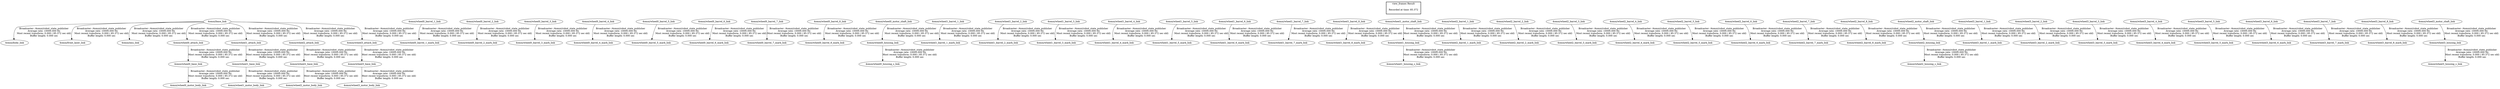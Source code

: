 digraph G {
"4omni/base_link" -> "4omni/body_link"[label="Broadcaster: /4omni/robot_state_publisher\nAverage rate: 10000.000 Hz\nMost recent transform: 0.000 ( 85.372 sec old)\nBuffer length: 0.000 sec\n"];
"4omni/base_link" -> "4omni/front_laser_link"[label="Broadcaster: /4omni/robot_state_publisher\nAverage rate: 10000.000 Hz\nMost recent transform: 0.000 ( 85.372 sec old)\nBuffer length: 0.000 sec\n"];
"4omni/base_link" -> "4omni/imu_link"[label="Broadcaster: /4omni/robot_state_publisher\nAverage rate: 10000.000 Hz\nMost recent transform: 0.000 ( 85.372 sec old)\nBuffer length: 0.000 sec\n"];
"4omni/base_link" -> "4omni/wheel0_attach_link"[label="Broadcaster: /4omni/robot_state_publisher\nAverage rate: 10000.000 Hz\nMost recent transform: 0.000 ( 85.372 sec old)\nBuffer length: 0.000 sec\n"];
"4omni/wheel0_barrel_1_link" -> "4omni/wheel0_barrel_1_mark_link"[label="Broadcaster: /4omni/robot_state_publisher\nAverage rate: 10000.000 Hz\nMost recent transform: 0.000 ( 85.372 sec old)\nBuffer length: 0.000 sec\n"];
"4omni/wheel0_barrel_2_link" -> "4omni/wheel0_barrel_2_mark_link"[label="Broadcaster: /4omni/robot_state_publisher\nAverage rate: 10000.000 Hz\nMost recent transform: 0.000 ( 85.372 sec old)\nBuffer length: 0.000 sec\n"];
"4omni/wheel0_barrel_3_link" -> "4omni/wheel0_barrel_3_mark_link"[label="Broadcaster: /4omni/robot_state_publisher\nAverage rate: 10000.000 Hz\nMost recent transform: 0.000 ( 85.372 sec old)\nBuffer length: 0.000 sec\n"];
"4omni/wheel0_barrel_4_link" -> "4omni/wheel0_barrel_4_mark_link"[label="Broadcaster: /4omni/robot_state_publisher\nAverage rate: 10000.000 Hz\nMost recent transform: 0.000 ( 85.372 sec old)\nBuffer length: 0.000 sec\n"];
"4omni/wheel0_barrel_5_link" -> "4omni/wheel0_barrel_5_mark_link"[label="Broadcaster: /4omni/robot_state_publisher\nAverage rate: 10000.000 Hz\nMost recent transform: 0.000 ( 85.372 sec old)\nBuffer length: 0.000 sec\n"];
"4omni/wheel0_barrel_6_link" -> "4omni/wheel0_barrel_6_mark_link"[label="Broadcaster: /4omni/robot_state_publisher\nAverage rate: 10000.000 Hz\nMost recent transform: 0.000 ( 85.372 sec old)\nBuffer length: 0.000 sec\n"];
"4omni/wheel0_barrel_7_link" -> "4omni/wheel0_barrel_7_mark_link"[label="Broadcaster: /4omni/robot_state_publisher\nAverage rate: 10000.000 Hz\nMost recent transform: 0.000 ( 85.372 sec old)\nBuffer length: 0.000 sec\n"];
"4omni/wheel0_barrel_8_link" -> "4omni/wheel0_barrel_8_mark_link"[label="Broadcaster: /4omni/robot_state_publisher\nAverage rate: 10000.000 Hz\nMost recent transform: 0.000 ( 85.372 sec old)\nBuffer length: 0.000 sec\n"];
"4omni/wheel0_attach_link" -> "4omni/wheel0_base_link"[label="Broadcaster: /4omni/robot_state_publisher\nAverage rate: 10000.000 Hz\nMost recent transform: 0.000 ( 85.372 sec old)\nBuffer length: 0.000 sec\n"];
"4omni/wheel0_motor_shaft_link" -> "4omni/wheel0_housing_link"[label="Broadcaster: /4omni/robot_state_publisher\nAverage rate: 10000.000 Hz\nMost recent transform: 0.000 ( 85.372 sec old)\nBuffer length: 0.000 sec\n"];
"4omni/wheel0_housing_link" -> "4omni/wheel0_housing_s_link"[label="Broadcaster: /4omni/robot_state_publisher\nAverage rate: 10000.000 Hz\nMost recent transform: 0.000 ( 85.372 sec old)\nBuffer length: 0.000 sec\n"];
"4omni/wheel0_base_link" -> "4omni/wheel0_motor_body_link"[label="Broadcaster: /4omni/robot_state_publisher\nAverage rate: 10000.000 Hz\nMost recent transform: 0.000 ( 85.372 sec old)\nBuffer length: 0.000 sec\n"];
"4omni/base_link" -> "4omni/wheel1_attach_link"[label="Broadcaster: /4omni/robot_state_publisher\nAverage rate: 10000.000 Hz\nMost recent transform: 0.000 ( 85.372 sec old)\nBuffer length: 0.000 sec\n"];
"4omni/wheel1_barrel_1_link" -> "4omni/wheel1_barrel_1_mark_link"[label="Broadcaster: /4omni/robot_state_publisher\nAverage rate: 10000.000 Hz\nMost recent transform: 0.000 ( 85.372 sec old)\nBuffer length: 0.000 sec\n"];
"4omni/wheel1_barrel_2_link" -> "4omni/wheel1_barrel_2_mark_link"[label="Broadcaster: /4omni/robot_state_publisher\nAverage rate: 10000.000 Hz\nMost recent transform: 0.000 ( 85.372 sec old)\nBuffer length: 0.000 sec\n"];
"4omni/wheel1_barrel_3_link" -> "4omni/wheel1_barrel_3_mark_link"[label="Broadcaster: /4omni/robot_state_publisher\nAverage rate: 10000.000 Hz\nMost recent transform: 0.000 ( 85.372 sec old)\nBuffer length: 0.000 sec\n"];
"4omni/wheel1_barrel_4_link" -> "4omni/wheel1_barrel_4_mark_link"[label="Broadcaster: /4omni/robot_state_publisher\nAverage rate: 10000.000 Hz\nMost recent transform: 0.000 ( 85.372 sec old)\nBuffer length: 0.000 sec\n"];
"4omni/wheel1_barrel_5_link" -> "4omni/wheel1_barrel_5_mark_link"[label="Broadcaster: /4omni/robot_state_publisher\nAverage rate: 10000.000 Hz\nMost recent transform: 0.000 ( 85.372 sec old)\nBuffer length: 0.000 sec\n"];
"4omni/wheel1_barrel_6_link" -> "4omni/wheel1_barrel_6_mark_link"[label="Broadcaster: /4omni/robot_state_publisher\nAverage rate: 10000.000 Hz\nMost recent transform: 0.000 ( 85.372 sec old)\nBuffer length: 0.000 sec\n"];
"4omni/wheel1_barrel_7_link" -> "4omni/wheel1_barrel_7_mark_link"[label="Broadcaster: /4omni/robot_state_publisher\nAverage rate: 10000.000 Hz\nMost recent transform: 0.000 ( 85.372 sec old)\nBuffer length: 0.000 sec\n"];
"4omni/wheel1_barrel_8_link" -> "4omni/wheel1_barrel_8_mark_link"[label="Broadcaster: /4omni/robot_state_publisher\nAverage rate: 10000.000 Hz\nMost recent transform: 0.000 ( 85.372 sec old)\nBuffer length: 0.000 sec\n"];
"4omni/wheel1_attach_link" -> "4omni/wheel1_base_link"[label="Broadcaster: /4omni/robot_state_publisher\nAverage rate: 10000.000 Hz\nMost recent transform: 0.000 ( 85.372 sec old)\nBuffer length: 0.000 sec\n"];
"4omni/wheel1_motor_shaft_link" -> "4omni/wheel1_housing_link"[label="Broadcaster: /4omni/robot_state_publisher\nAverage rate: 10000.000 Hz\nMost recent transform: 0.000 ( 85.372 sec old)\nBuffer length: 0.000 sec\n"];
"4omni/wheel1_housing_link" -> "4omni/wheel1_housing_s_link"[label="Broadcaster: /4omni/robot_state_publisher\nAverage rate: 10000.000 Hz\nMost recent transform: 0.000 ( 85.372 sec old)\nBuffer length: 0.000 sec\n"];
"4omni/wheel1_base_link" -> "4omni/wheel1_motor_body_link"[label="Broadcaster: /4omni/robot_state_publisher\nAverage rate: 10000.000 Hz\nMost recent transform: 0.000 ( 85.372 sec old)\nBuffer length: 0.000 sec\n"];
"4omni/base_link" -> "4omni/wheel2_attach_link"[label="Broadcaster: /4omni/robot_state_publisher\nAverage rate: 10000.000 Hz\nMost recent transform: 0.000 ( 85.372 sec old)\nBuffer length: 0.000 sec\n"];
"4omni/wheel2_barrel_1_link" -> "4omni/wheel2_barrel_1_mark_link"[label="Broadcaster: /4omni/robot_state_publisher\nAverage rate: 10000.000 Hz\nMost recent transform: 0.000 ( 85.372 sec old)\nBuffer length: 0.000 sec\n"];
"4omni/wheel2_barrel_2_link" -> "4omni/wheel2_barrel_2_mark_link"[label="Broadcaster: /4omni/robot_state_publisher\nAverage rate: 10000.000 Hz\nMost recent transform: 0.000 ( 85.372 sec old)\nBuffer length: 0.000 sec\n"];
"4omni/wheel2_barrel_3_link" -> "4omni/wheel2_barrel_3_mark_link"[label="Broadcaster: /4omni/robot_state_publisher\nAverage rate: 10000.000 Hz\nMost recent transform: 0.000 ( 85.372 sec old)\nBuffer length: 0.000 sec\n"];
"4omni/wheel2_barrel_4_link" -> "4omni/wheel2_barrel_4_mark_link"[label="Broadcaster: /4omni/robot_state_publisher\nAverage rate: 10000.000 Hz\nMost recent transform: 0.000 ( 85.372 sec old)\nBuffer length: 0.000 sec\n"];
"4omni/wheel2_barrel_5_link" -> "4omni/wheel2_barrel_5_mark_link"[label="Broadcaster: /4omni/robot_state_publisher\nAverage rate: 10000.000 Hz\nMost recent transform: 0.000 ( 85.372 sec old)\nBuffer length: 0.000 sec\n"];
"4omni/wheel2_barrel_6_link" -> "4omni/wheel2_barrel_6_mark_link"[label="Broadcaster: /4omni/robot_state_publisher\nAverage rate: 10000.000 Hz\nMost recent transform: 0.000 ( 85.372 sec old)\nBuffer length: 0.000 sec\n"];
"4omni/wheel2_barrel_7_link" -> "4omni/wheel2_barrel_7_mark_link"[label="Broadcaster: /4omni/robot_state_publisher\nAverage rate: 10000.000 Hz\nMost recent transform: 0.000 ( 85.372 sec old)\nBuffer length: 0.000 sec\n"];
"4omni/wheel2_barrel_8_link" -> "4omni/wheel2_barrel_8_mark_link"[label="Broadcaster: /4omni/robot_state_publisher\nAverage rate: 10000.000 Hz\nMost recent transform: 0.000 ( 85.372 sec old)\nBuffer length: 0.000 sec\n"];
"4omni/wheel2_attach_link" -> "4omni/wheel2_base_link"[label="Broadcaster: /4omni/robot_state_publisher\nAverage rate: 10000.000 Hz\nMost recent transform: 0.000 ( 85.372 sec old)\nBuffer length: 0.000 sec\n"];
"4omni/wheel2_motor_shaft_link" -> "4omni/wheel2_housing_link"[label="Broadcaster: /4omni/robot_state_publisher\nAverage rate: 10000.000 Hz\nMost recent transform: 0.000 ( 85.372 sec old)\nBuffer length: 0.000 sec\n"];
"4omni/wheel2_housing_link" -> "4omni/wheel2_housing_s_link"[label="Broadcaster: /4omni/robot_state_publisher\nAverage rate: 10000.000 Hz\nMost recent transform: 0.000 ( 85.372 sec old)\nBuffer length: 0.000 sec\n"];
"4omni/wheel2_base_link" -> "4omni/wheel2_motor_body_link"[label="Broadcaster: /4omni/robot_state_publisher\nAverage rate: 10000.000 Hz\nMost recent transform: 0.000 ( 85.372 sec old)\nBuffer length: 0.000 sec\n"];
"4omni/base_link" -> "4omni/wheel3_attach_link"[label="Broadcaster: /4omni/robot_state_publisher\nAverage rate: 10000.000 Hz\nMost recent transform: 0.000 ( 85.372 sec old)\nBuffer length: 0.000 sec\n"];
"4omni/wheel3_barrel_1_link" -> "4omni/wheel3_barrel_1_mark_link"[label="Broadcaster: /4omni/robot_state_publisher\nAverage rate: 10000.000 Hz\nMost recent transform: 0.000 ( 85.372 sec old)\nBuffer length: 0.000 sec\n"];
"4omni/wheel3_barrel_2_link" -> "4omni/wheel3_barrel_2_mark_link"[label="Broadcaster: /4omni/robot_state_publisher\nAverage rate: 10000.000 Hz\nMost recent transform: 0.000 ( 85.372 sec old)\nBuffer length: 0.000 sec\n"];
"4omni/wheel3_barrel_3_link" -> "4omni/wheel3_barrel_3_mark_link"[label="Broadcaster: /4omni/robot_state_publisher\nAverage rate: 10000.000 Hz\nMost recent transform: 0.000 ( 85.372 sec old)\nBuffer length: 0.000 sec\n"];
"4omni/wheel3_barrel_4_link" -> "4omni/wheel3_barrel_4_mark_link"[label="Broadcaster: /4omni/robot_state_publisher\nAverage rate: 10000.000 Hz\nMost recent transform: 0.000 ( 85.372 sec old)\nBuffer length: 0.000 sec\n"];
"4omni/wheel3_barrel_5_link" -> "4omni/wheel3_barrel_5_mark_link"[label="Broadcaster: /4omni/robot_state_publisher\nAverage rate: 10000.000 Hz\nMost recent transform: 0.000 ( 85.372 sec old)\nBuffer length: 0.000 sec\n"];
"4omni/wheel3_barrel_6_link" -> "4omni/wheel3_barrel_6_mark_link"[label="Broadcaster: /4omni/robot_state_publisher\nAverage rate: 10000.000 Hz\nMost recent transform: 0.000 ( 85.372 sec old)\nBuffer length: 0.000 sec\n"];
"4omni/wheel3_barrel_7_link" -> "4omni/wheel3_barrel_7_mark_link"[label="Broadcaster: /4omni/robot_state_publisher\nAverage rate: 10000.000 Hz\nMost recent transform: 0.000 ( 85.372 sec old)\nBuffer length: 0.000 sec\n"];
"4omni/wheel3_barrel_8_link" -> "4omni/wheel3_barrel_8_mark_link"[label="Broadcaster: /4omni/robot_state_publisher\nAverage rate: 10000.000 Hz\nMost recent transform: 0.000 ( 85.372 sec old)\nBuffer length: 0.000 sec\n"];
"4omni/wheel3_attach_link" -> "4omni/wheel3_base_link"[label="Broadcaster: /4omni/robot_state_publisher\nAverage rate: 10000.000 Hz\nMost recent transform: 0.000 ( 85.372 sec old)\nBuffer length: 0.000 sec\n"];
"4omni/wheel3_motor_shaft_link" -> "4omni/wheel3_housing_link"[label="Broadcaster: /4omni/robot_state_publisher\nAverage rate: 10000.000 Hz\nMost recent transform: 0.000 ( 85.372 sec old)\nBuffer length: 0.000 sec\n"];
"4omni/wheel3_housing_link" -> "4omni/wheel3_housing_s_link"[label="Broadcaster: /4omni/robot_state_publisher\nAverage rate: 10000.000 Hz\nMost recent transform: 0.000 ( 85.372 sec old)\nBuffer length: 0.000 sec\n"];
"4omni/wheel3_base_link" -> "4omni/wheel3_motor_body_link"[label="Broadcaster: /4omni/robot_state_publisher\nAverage rate: 10000.000 Hz\nMost recent transform: 0.000 ( 85.372 sec old)\nBuffer length: 0.000 sec\n"];
edge [style=invis];
 subgraph cluster_legend { style=bold; color=black; label ="view_frames Result";
"Recorded at time: 85.372"[ shape=plaintext ] ;
 }->"4omni/base_link";
edge [style=invis];
 subgraph cluster_legend { style=bold; color=black; label ="view_frames Result";
"Recorded at time: 85.372"[ shape=plaintext ] ;
 }->"4omni/wheel0_barrel_1_link";
edge [style=invis];
 subgraph cluster_legend { style=bold; color=black; label ="view_frames Result";
"Recorded at time: 85.372"[ shape=plaintext ] ;
 }->"4omni/wheel0_barrel_2_link";
edge [style=invis];
 subgraph cluster_legend { style=bold; color=black; label ="view_frames Result";
"Recorded at time: 85.372"[ shape=plaintext ] ;
 }->"4omni/wheel0_barrel_3_link";
edge [style=invis];
 subgraph cluster_legend { style=bold; color=black; label ="view_frames Result";
"Recorded at time: 85.372"[ shape=plaintext ] ;
 }->"4omni/wheel0_barrel_4_link";
edge [style=invis];
 subgraph cluster_legend { style=bold; color=black; label ="view_frames Result";
"Recorded at time: 85.372"[ shape=plaintext ] ;
 }->"4omni/wheel0_barrel_5_link";
edge [style=invis];
 subgraph cluster_legend { style=bold; color=black; label ="view_frames Result";
"Recorded at time: 85.372"[ shape=plaintext ] ;
 }->"4omni/wheel0_barrel_6_link";
edge [style=invis];
 subgraph cluster_legend { style=bold; color=black; label ="view_frames Result";
"Recorded at time: 85.372"[ shape=plaintext ] ;
 }->"4omni/wheel0_barrel_7_link";
edge [style=invis];
 subgraph cluster_legend { style=bold; color=black; label ="view_frames Result";
"Recorded at time: 85.372"[ shape=plaintext ] ;
 }->"4omni/wheel0_barrel_8_link";
edge [style=invis];
 subgraph cluster_legend { style=bold; color=black; label ="view_frames Result";
"Recorded at time: 85.372"[ shape=plaintext ] ;
 }->"4omni/wheel0_motor_shaft_link";
edge [style=invis];
 subgraph cluster_legend { style=bold; color=black; label ="view_frames Result";
"Recorded at time: 85.372"[ shape=plaintext ] ;
 }->"4omni/wheel1_barrel_1_link";
edge [style=invis];
 subgraph cluster_legend { style=bold; color=black; label ="view_frames Result";
"Recorded at time: 85.372"[ shape=plaintext ] ;
 }->"4omni/wheel1_barrel_2_link";
edge [style=invis];
 subgraph cluster_legend { style=bold; color=black; label ="view_frames Result";
"Recorded at time: 85.372"[ shape=plaintext ] ;
 }->"4omni/wheel1_barrel_3_link";
edge [style=invis];
 subgraph cluster_legend { style=bold; color=black; label ="view_frames Result";
"Recorded at time: 85.372"[ shape=plaintext ] ;
 }->"4omni/wheel1_barrel_4_link";
edge [style=invis];
 subgraph cluster_legend { style=bold; color=black; label ="view_frames Result";
"Recorded at time: 85.372"[ shape=plaintext ] ;
 }->"4omni/wheel1_barrel_5_link";
edge [style=invis];
 subgraph cluster_legend { style=bold; color=black; label ="view_frames Result";
"Recorded at time: 85.372"[ shape=plaintext ] ;
 }->"4omni/wheel1_barrel_6_link";
edge [style=invis];
 subgraph cluster_legend { style=bold; color=black; label ="view_frames Result";
"Recorded at time: 85.372"[ shape=plaintext ] ;
 }->"4omni/wheel1_barrel_7_link";
edge [style=invis];
 subgraph cluster_legend { style=bold; color=black; label ="view_frames Result";
"Recorded at time: 85.372"[ shape=plaintext ] ;
 }->"4omni/wheel1_barrel_8_link";
edge [style=invis];
 subgraph cluster_legend { style=bold; color=black; label ="view_frames Result";
"Recorded at time: 85.372"[ shape=plaintext ] ;
 }->"4omni/wheel1_motor_shaft_link";
edge [style=invis];
 subgraph cluster_legend { style=bold; color=black; label ="view_frames Result";
"Recorded at time: 85.372"[ shape=plaintext ] ;
 }->"4omni/wheel2_barrel_1_link";
edge [style=invis];
 subgraph cluster_legend { style=bold; color=black; label ="view_frames Result";
"Recorded at time: 85.372"[ shape=plaintext ] ;
 }->"4omni/wheel2_barrel_2_link";
edge [style=invis];
 subgraph cluster_legend { style=bold; color=black; label ="view_frames Result";
"Recorded at time: 85.372"[ shape=plaintext ] ;
 }->"4omni/wheel2_barrel_3_link";
edge [style=invis];
 subgraph cluster_legend { style=bold; color=black; label ="view_frames Result";
"Recorded at time: 85.372"[ shape=plaintext ] ;
 }->"4omni/wheel2_barrel_4_link";
edge [style=invis];
 subgraph cluster_legend { style=bold; color=black; label ="view_frames Result";
"Recorded at time: 85.372"[ shape=plaintext ] ;
 }->"4omni/wheel2_barrel_5_link";
edge [style=invis];
 subgraph cluster_legend { style=bold; color=black; label ="view_frames Result";
"Recorded at time: 85.372"[ shape=plaintext ] ;
 }->"4omni/wheel2_barrel_6_link";
edge [style=invis];
 subgraph cluster_legend { style=bold; color=black; label ="view_frames Result";
"Recorded at time: 85.372"[ shape=plaintext ] ;
 }->"4omni/wheel2_barrel_7_link";
edge [style=invis];
 subgraph cluster_legend { style=bold; color=black; label ="view_frames Result";
"Recorded at time: 85.372"[ shape=plaintext ] ;
 }->"4omni/wheel2_barrel_8_link";
edge [style=invis];
 subgraph cluster_legend { style=bold; color=black; label ="view_frames Result";
"Recorded at time: 85.372"[ shape=plaintext ] ;
 }->"4omni/wheel2_motor_shaft_link";
edge [style=invis];
 subgraph cluster_legend { style=bold; color=black; label ="view_frames Result";
"Recorded at time: 85.372"[ shape=plaintext ] ;
 }->"4omni/wheel3_barrel_1_link";
edge [style=invis];
 subgraph cluster_legend { style=bold; color=black; label ="view_frames Result";
"Recorded at time: 85.372"[ shape=plaintext ] ;
 }->"4omni/wheel3_barrel_2_link";
edge [style=invis];
 subgraph cluster_legend { style=bold; color=black; label ="view_frames Result";
"Recorded at time: 85.372"[ shape=plaintext ] ;
 }->"4omni/wheel3_barrel_3_link";
edge [style=invis];
 subgraph cluster_legend { style=bold; color=black; label ="view_frames Result";
"Recorded at time: 85.372"[ shape=plaintext ] ;
 }->"4omni/wheel3_barrel_4_link";
edge [style=invis];
 subgraph cluster_legend { style=bold; color=black; label ="view_frames Result";
"Recorded at time: 85.372"[ shape=plaintext ] ;
 }->"4omni/wheel3_barrel_5_link";
edge [style=invis];
 subgraph cluster_legend { style=bold; color=black; label ="view_frames Result";
"Recorded at time: 85.372"[ shape=plaintext ] ;
 }->"4omni/wheel3_barrel_6_link";
edge [style=invis];
 subgraph cluster_legend { style=bold; color=black; label ="view_frames Result";
"Recorded at time: 85.372"[ shape=plaintext ] ;
 }->"4omni/wheel3_barrel_7_link";
edge [style=invis];
 subgraph cluster_legend { style=bold; color=black; label ="view_frames Result";
"Recorded at time: 85.372"[ shape=plaintext ] ;
 }->"4omni/wheel3_barrel_8_link";
edge [style=invis];
 subgraph cluster_legend { style=bold; color=black; label ="view_frames Result";
"Recorded at time: 85.372"[ shape=plaintext ] ;
 }->"4omni/wheel3_motor_shaft_link";
}